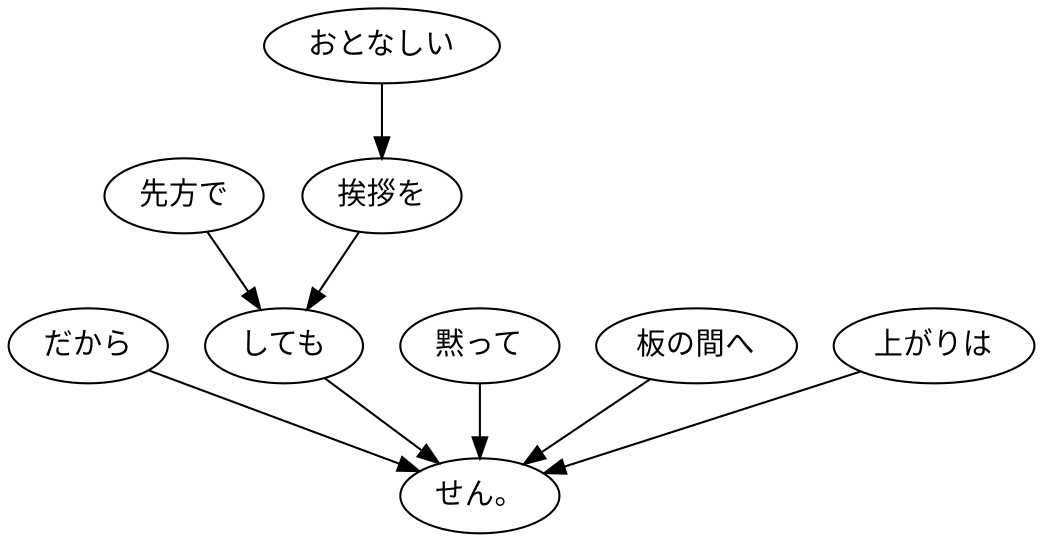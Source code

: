 digraph graph4483 {
	node0 [label="だから"];
	node1 [label="先方で"];
	node2 [label="おとなしい"];
	node3 [label="挨拶を"];
	node4 [label="しても"];
	node5 [label="黙って"];
	node6 [label="板の間へ"];
	node7 [label="上がりは"];
	node8 [label="せん。"];
	node0 -> node8;
	node1 -> node4;
	node2 -> node3;
	node3 -> node4;
	node4 -> node8;
	node5 -> node8;
	node6 -> node8;
	node7 -> node8;
}
